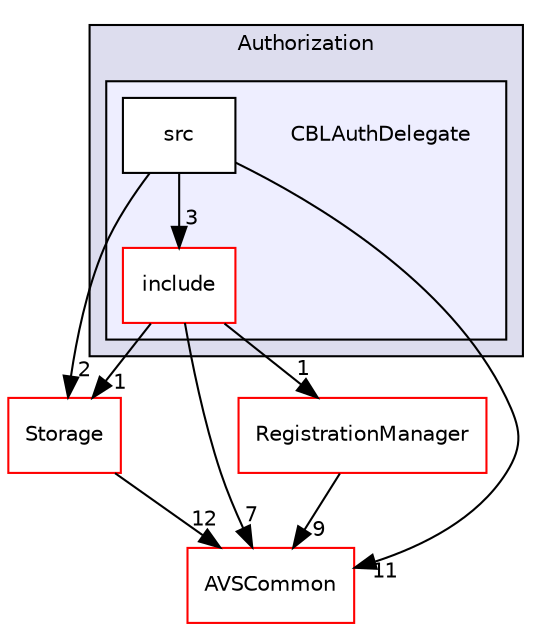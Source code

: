 digraph "/workplace/avs-device-sdk/SampleApp/Authorization/CBLAuthDelegate" {
  compound=true
  node [ fontsize="10", fontname="Helvetica"];
  edge [ labelfontsize="10", labelfontname="Helvetica"];
  subgraph clusterdir_cb95416188067ed3b93365313f46b1cf {
    graph [ bgcolor="#ddddee", pencolor="black", label="Authorization" fontname="Helvetica", fontsize="10", URL="dir_cb95416188067ed3b93365313f46b1cf.html"]
  subgraph clusterdir_394d140097375e95b03f61a9aaebbe14 {
    graph [ bgcolor="#eeeeff", pencolor="black", label="" URL="dir_394d140097375e95b03f61a9aaebbe14.html"];
    dir_394d140097375e95b03f61a9aaebbe14 [shape=plaintext label="CBLAuthDelegate"];
    dir_9dd8d0f9a49957230a9490745c7e4f43 [shape=box label="include" color="red" fillcolor="white" style="filled" URL="dir_9dd8d0f9a49957230a9490745c7e4f43.html"];
    dir_84a78700764e47b4a66040dc2a64606c [shape=box label="src" color="black" fillcolor="white" style="filled" URL="dir_84a78700764e47b4a66040dc2a64606c.html"];
  }
  }
  dir_d29c5f5a2915d6c5388c9daae4f109c7 [shape=box label="Storage" fillcolor="white" style="filled" color="red" URL="dir_d29c5f5a2915d6c5388c9daae4f109c7.html"];
  dir_13e65effb2bde530b17b3d5eefcd0266 [shape=box label="AVSCommon" fillcolor="white" style="filled" color="red" URL="dir_13e65effb2bde530b17b3d5eefcd0266.html"];
  dir_b14333b5607b47fe7356eaa790107bd3 [shape=box label="RegistrationManager" fillcolor="white" style="filled" color="red" URL="dir_b14333b5607b47fe7356eaa790107bd3.html"];
  dir_84a78700764e47b4a66040dc2a64606c->dir_9dd8d0f9a49957230a9490745c7e4f43 [headlabel="3", labeldistance=1.5 headhref="dir_000281_000279.html"];
  dir_84a78700764e47b4a66040dc2a64606c->dir_d29c5f5a2915d6c5388c9daae4f109c7 [headlabel="2", labeldistance=1.5 headhref="dir_000281_000302.html"];
  dir_84a78700764e47b4a66040dc2a64606c->dir_13e65effb2bde530b17b3d5eefcd0266 [headlabel="11", labeldistance=1.5 headhref="dir_000281_000015.html"];
  dir_9dd8d0f9a49957230a9490745c7e4f43->dir_d29c5f5a2915d6c5388c9daae4f109c7 [headlabel="1", labeldistance=1.5 headhref="dir_000279_000302.html"];
  dir_9dd8d0f9a49957230a9490745c7e4f43->dir_13e65effb2bde530b17b3d5eefcd0266 [headlabel="7", labeldistance=1.5 headhref="dir_000279_000015.html"];
  dir_9dd8d0f9a49957230a9490745c7e4f43->dir_b14333b5607b47fe7356eaa790107bd3 [headlabel="1", labeldistance=1.5 headhref="dir_000279_000271.html"];
  dir_d29c5f5a2915d6c5388c9daae4f109c7->dir_13e65effb2bde530b17b3d5eefcd0266 [headlabel="12", labeldistance=1.5 headhref="dir_000302_000015.html"];
  dir_b14333b5607b47fe7356eaa790107bd3->dir_13e65effb2bde530b17b3d5eefcd0266 [headlabel="9", labeldistance=1.5 headhref="dir_000271_000015.html"];
}
